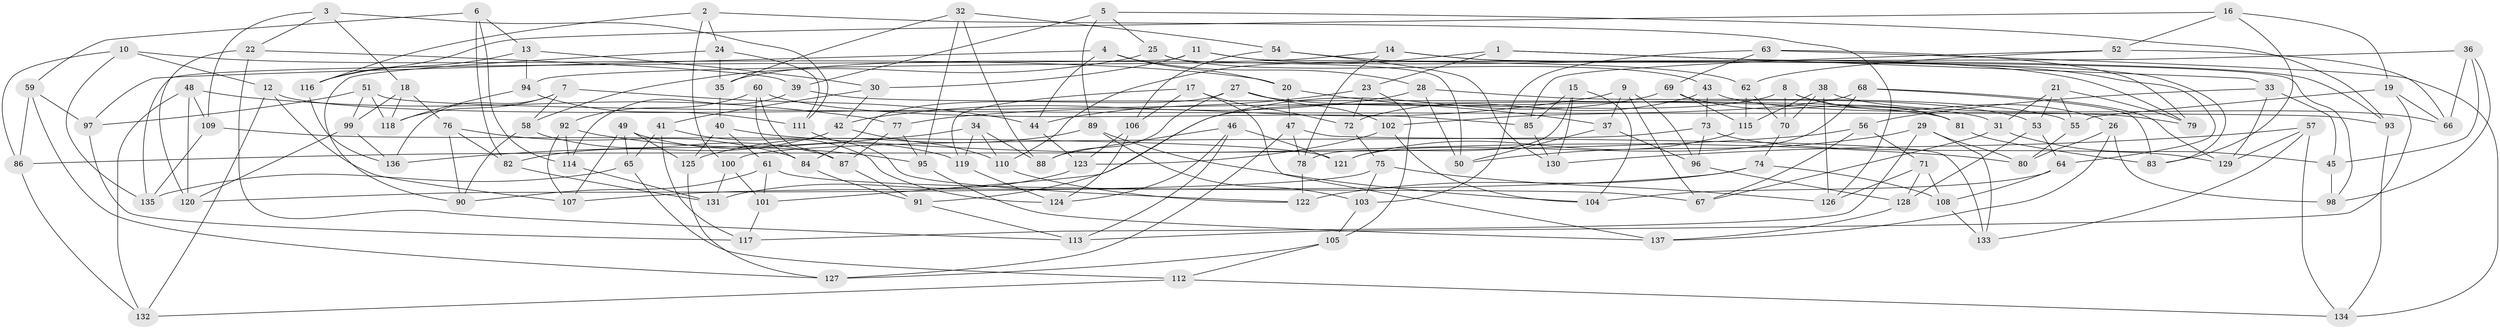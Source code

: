 // coarse degree distribution, {5: 0.10975609756097561, 3: 0.024390243902439025, 4: 0.6707317073170732, 2: 0.012195121951219513, 7: 0.036585365853658534, 11: 0.036585365853658534, 8: 0.07317073170731707, 9: 0.012195121951219513, 6: 0.012195121951219513, 10: 0.012195121951219513}
// Generated by graph-tools (version 1.1) at 2025/03/03/04/25 22:03:23]
// undirected, 137 vertices, 274 edges
graph export_dot {
graph [start="1"]
  node [color=gray90,style=filled];
  1;
  2;
  3;
  4;
  5;
  6;
  7;
  8;
  9;
  10;
  11;
  12;
  13;
  14;
  15;
  16;
  17;
  18;
  19;
  20;
  21;
  22;
  23;
  24;
  25;
  26;
  27;
  28;
  29;
  30;
  31;
  32;
  33;
  34;
  35;
  36;
  37;
  38;
  39;
  40;
  41;
  42;
  43;
  44;
  45;
  46;
  47;
  48;
  49;
  50;
  51;
  52;
  53;
  54;
  55;
  56;
  57;
  58;
  59;
  60;
  61;
  62;
  63;
  64;
  65;
  66;
  67;
  68;
  69;
  70;
  71;
  72;
  73;
  74;
  75;
  76;
  77;
  78;
  79;
  80;
  81;
  82;
  83;
  84;
  85;
  86;
  87;
  88;
  89;
  90;
  91;
  92;
  93;
  94;
  95;
  96;
  97;
  98;
  99;
  100;
  101;
  102;
  103;
  104;
  105;
  106;
  107;
  108;
  109;
  110;
  111;
  112;
  113;
  114;
  115;
  116;
  117;
  118;
  119;
  120;
  121;
  122;
  123;
  124;
  125;
  126;
  127;
  128;
  129;
  130;
  131;
  132;
  133;
  134;
  135;
  136;
  137;
  1 -- 23;
  1 -- 33;
  1 -- 93;
  1 -- 110;
  2 -- 126;
  2 -- 116;
  2 -- 24;
  2 -- 100;
  3 -- 109;
  3 -- 22;
  3 -- 18;
  3 -- 111;
  4 -- 44;
  4 -- 97;
  4 -- 20;
  4 -- 28;
  5 -- 39;
  5 -- 25;
  5 -- 93;
  5 -- 89;
  6 -- 114;
  6 -- 82;
  6 -- 59;
  6 -- 13;
  7 -- 136;
  7 -- 44;
  7 -- 58;
  7 -- 118;
  8 -- 81;
  8 -- 70;
  8 -- 101;
  8 -- 26;
  9 -- 37;
  9 -- 96;
  9 -- 67;
  9 -- 77;
  10 -- 20;
  10 -- 135;
  10 -- 86;
  10 -- 12;
  11 -- 79;
  11 -- 98;
  11 -- 135;
  11 -- 30;
  12 -- 132;
  12 -- 31;
  12 -- 107;
  13 -- 30;
  13 -- 116;
  13 -- 94;
  14 -- 35;
  14 -- 64;
  14 -- 78;
  14 -- 83;
  15 -- 78;
  15 -- 130;
  15 -- 85;
  15 -- 104;
  16 -- 52;
  16 -- 83;
  16 -- 19;
  16 -- 116;
  17 -- 72;
  17 -- 137;
  17 -- 106;
  17 -- 119;
  18 -- 118;
  18 -- 76;
  18 -- 99;
  19 -- 66;
  19 -- 113;
  19 -- 55;
  20 -- 47;
  20 -- 37;
  21 -- 53;
  21 -- 55;
  21 -- 79;
  21 -- 31;
  22 -- 113;
  22 -- 120;
  22 -- 39;
  23 -- 72;
  23 -- 105;
  23 -- 44;
  24 -- 111;
  24 -- 35;
  24 -- 90;
  25 -- 58;
  25 -- 43;
  25 -- 50;
  26 -- 80;
  26 -- 98;
  26 -- 137;
  27 -- 84;
  27 -- 53;
  27 -- 102;
  27 -- 88;
  28 -- 42;
  28 -- 55;
  28 -- 50;
  29 -- 133;
  29 -- 117;
  29 -- 50;
  29 -- 80;
  30 -- 41;
  30 -- 42;
  31 -- 67;
  31 -- 45;
  32 -- 88;
  32 -- 35;
  32 -- 95;
  32 -- 54;
  33 -- 56;
  33 -- 129;
  33 -- 45;
  34 -- 136;
  34 -- 119;
  34 -- 88;
  34 -- 110;
  35 -- 40;
  36 -- 98;
  36 -- 45;
  36 -- 66;
  36 -- 94;
  37 -- 96;
  37 -- 50;
  38 -- 70;
  38 -- 115;
  38 -- 126;
  38 -- 66;
  39 -- 114;
  39 -- 81;
  40 -- 125;
  40 -- 61;
  40 -- 80;
  41 -- 124;
  41 -- 117;
  41 -- 65;
  42 -- 82;
  42 -- 110;
  43 -- 72;
  43 -- 79;
  43 -- 73;
  44 -- 123;
  45 -- 98;
  46 -- 113;
  46 -- 124;
  46 -- 121;
  46 -- 88;
  47 -- 78;
  47 -- 133;
  47 -- 127;
  48 -- 77;
  48 -- 109;
  48 -- 132;
  48 -- 120;
  49 -- 119;
  49 -- 65;
  49 -- 125;
  49 -- 107;
  51 -- 99;
  51 -- 118;
  51 -- 93;
  51 -- 97;
  52 -- 62;
  52 -- 85;
  52 -- 66;
  53 -- 128;
  53 -- 64;
  54 -- 130;
  54 -- 106;
  54 -- 62;
  55 -- 80;
  56 -- 86;
  56 -- 71;
  56 -- 67;
  57 -- 130;
  57 -- 134;
  57 -- 133;
  57 -- 129;
  58 -- 87;
  58 -- 90;
  59 -- 97;
  59 -- 86;
  59 -- 127;
  60 -- 84;
  60 -- 85;
  60 -- 92;
  60 -- 87;
  61 -- 101;
  61 -- 90;
  61 -- 67;
  62 -- 70;
  62 -- 115;
  63 -- 79;
  63 -- 103;
  63 -- 69;
  63 -- 134;
  64 -- 104;
  64 -- 108;
  65 -- 135;
  65 -- 112;
  68 -- 83;
  68 -- 121;
  68 -- 102;
  68 -- 129;
  69 -- 81;
  69 -- 115;
  69 -- 91;
  70 -- 74;
  71 -- 128;
  71 -- 108;
  71 -- 126;
  72 -- 75;
  73 -- 129;
  73 -- 100;
  73 -- 96;
  74 -- 107;
  74 -- 122;
  74 -- 108;
  75 -- 126;
  75 -- 103;
  75 -- 120;
  76 -- 84;
  76 -- 90;
  76 -- 82;
  77 -- 95;
  77 -- 87;
  78 -- 122;
  81 -- 83;
  82 -- 131;
  84 -- 91;
  85 -- 130;
  86 -- 132;
  87 -- 91;
  89 -- 104;
  89 -- 125;
  89 -- 103;
  91 -- 113;
  92 -- 95;
  92 -- 107;
  92 -- 114;
  93 -- 134;
  94 -- 118;
  94 -- 111;
  95 -- 137;
  96 -- 128;
  97 -- 117;
  99 -- 120;
  99 -- 136;
  100 -- 101;
  100 -- 131;
  101 -- 117;
  102 -- 104;
  102 -- 123;
  103 -- 105;
  105 -- 112;
  105 -- 127;
  106 -- 124;
  106 -- 123;
  108 -- 133;
  109 -- 135;
  109 -- 121;
  110 -- 122;
  111 -- 122;
  112 -- 134;
  112 -- 132;
  114 -- 131;
  115 -- 121;
  116 -- 136;
  119 -- 124;
  123 -- 131;
  125 -- 127;
  128 -- 137;
}

